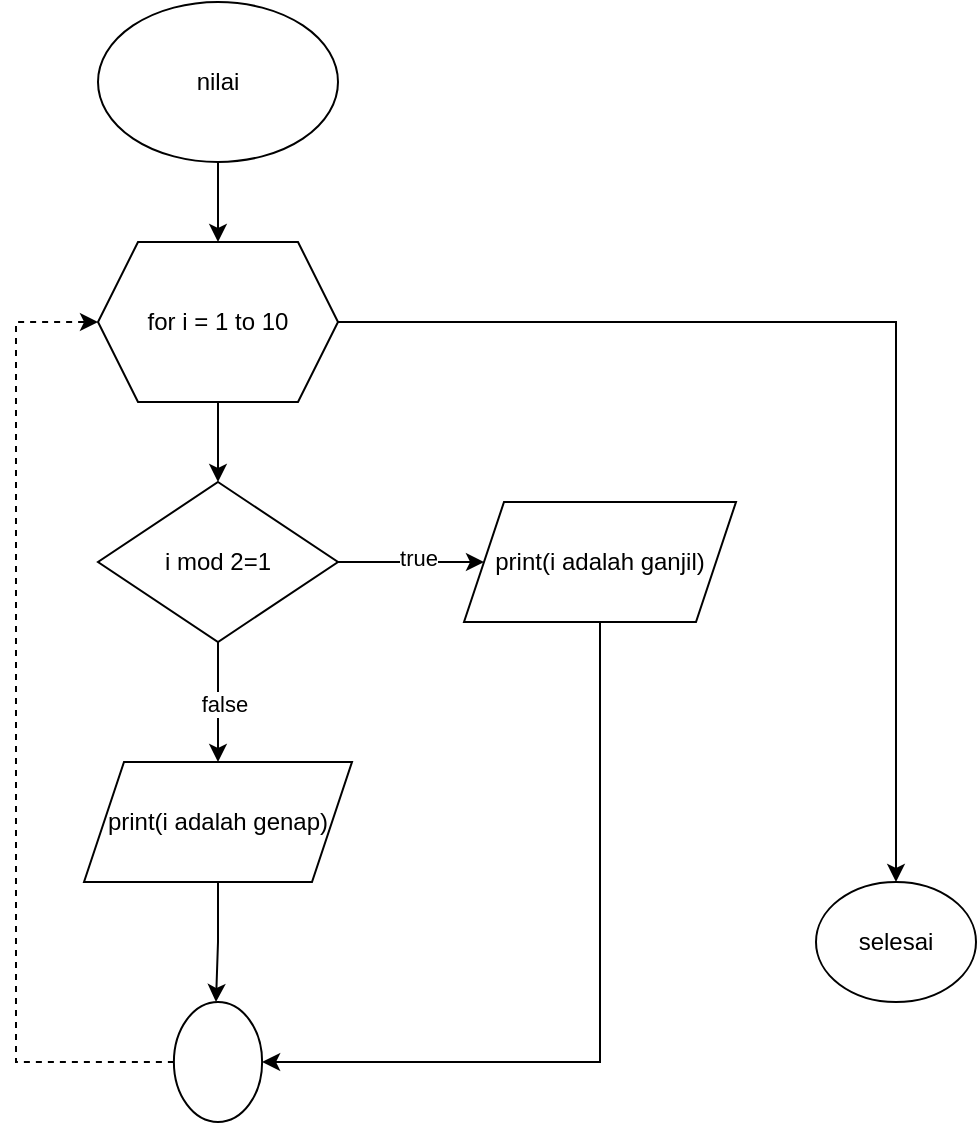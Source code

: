 <mxfile version="24.7.12">
  <diagram name="Halaman-1" id="9tauRS5QQ0D8s1qFXEEp">
    <mxGraphModel dx="880" dy="468" grid="1" gridSize="10" guides="1" tooltips="1" connect="1" arrows="1" fold="1" page="1" pageScale="1" pageWidth="827" pageHeight="1169" background="#ffffff" math="0" shadow="0">
      <root>
        <mxCell id="0" />
        <mxCell id="1" parent="0" />
        <mxCell id="og1pFE2qoroS0Fdg0t4Q-9" style="edgeStyle=orthogonalEdgeStyle;rounded=0;orthogonalLoop=1;jettySize=auto;html=1;exitX=0.5;exitY=1;exitDx=0;exitDy=0;entryX=0.5;entryY=0;entryDx=0;entryDy=0;" edge="1" parent="1" source="og1pFE2qoroS0Fdg0t4Q-2" target="og1pFE2qoroS0Fdg0t4Q-5">
          <mxGeometry relative="1" as="geometry" />
        </mxCell>
        <mxCell id="og1pFE2qoroS0Fdg0t4Q-20" style="edgeStyle=orthogonalEdgeStyle;rounded=0;orthogonalLoop=1;jettySize=auto;html=1;exitX=1;exitY=0.5;exitDx=0;exitDy=0;entryX=0.5;entryY=0;entryDx=0;entryDy=0;" edge="1" parent="1" source="og1pFE2qoroS0Fdg0t4Q-2" target="og1pFE2qoroS0Fdg0t4Q-19">
          <mxGeometry relative="1" as="geometry" />
        </mxCell>
        <mxCell id="og1pFE2qoroS0Fdg0t4Q-2" value="for i = 1 to 10" style="shape=hexagon;perimeter=hexagonPerimeter2;whiteSpace=wrap;html=1;fixedSize=1;" vertex="1" parent="1">
          <mxGeometry x="81" y="160" width="120" height="80" as="geometry" />
        </mxCell>
        <mxCell id="og1pFE2qoroS0Fdg0t4Q-7" style="edgeStyle=orthogonalEdgeStyle;rounded=0;orthogonalLoop=1;jettySize=auto;html=1;exitX=0.5;exitY=1;exitDx=0;exitDy=0;entryX=0.5;entryY=0;entryDx=0;entryDy=0;" edge="1" parent="1" source="og1pFE2qoroS0Fdg0t4Q-3" target="og1pFE2qoroS0Fdg0t4Q-2">
          <mxGeometry relative="1" as="geometry" />
        </mxCell>
        <mxCell id="og1pFE2qoroS0Fdg0t4Q-3" value="nilai" style="ellipse;whiteSpace=wrap;html=1;" vertex="1" parent="1">
          <mxGeometry x="81" y="40" width="120" height="80" as="geometry" />
        </mxCell>
        <mxCell id="og1pFE2qoroS0Fdg0t4Q-10" style="edgeStyle=orthogonalEdgeStyle;rounded=0;orthogonalLoop=1;jettySize=auto;html=1;exitX=1;exitY=0.5;exitDx=0;exitDy=0;" edge="1" parent="1" source="og1pFE2qoroS0Fdg0t4Q-5" target="og1pFE2qoroS0Fdg0t4Q-8">
          <mxGeometry relative="1" as="geometry" />
        </mxCell>
        <mxCell id="og1pFE2qoroS0Fdg0t4Q-11" value="true" style="edgeLabel;html=1;align=center;verticalAlign=middle;resizable=0;points=[];" vertex="1" connectable="0" parent="og1pFE2qoroS0Fdg0t4Q-10">
          <mxGeometry x="0.096" y="2" relative="1" as="geometry">
            <mxPoint as="offset" />
          </mxGeometry>
        </mxCell>
        <mxCell id="og1pFE2qoroS0Fdg0t4Q-13" style="edgeStyle=orthogonalEdgeStyle;rounded=0;orthogonalLoop=1;jettySize=auto;html=1;exitX=0.5;exitY=1;exitDx=0;exitDy=0;entryX=0.5;entryY=0;entryDx=0;entryDy=0;" edge="1" parent="1" source="og1pFE2qoroS0Fdg0t4Q-5" target="og1pFE2qoroS0Fdg0t4Q-12">
          <mxGeometry relative="1" as="geometry" />
        </mxCell>
        <mxCell id="og1pFE2qoroS0Fdg0t4Q-14" value="false" style="edgeLabel;html=1;align=center;verticalAlign=middle;resizable=0;points=[];" vertex="1" connectable="0" parent="og1pFE2qoroS0Fdg0t4Q-13">
          <mxGeometry x="0.029" y="3" relative="1" as="geometry">
            <mxPoint as="offset" />
          </mxGeometry>
        </mxCell>
        <mxCell id="og1pFE2qoroS0Fdg0t4Q-5" value="i mod 2=1" style="rhombus;whiteSpace=wrap;html=1;" vertex="1" parent="1">
          <mxGeometry x="81" y="280" width="120" height="80" as="geometry" />
        </mxCell>
        <mxCell id="og1pFE2qoroS0Fdg0t4Q-32" style="edgeStyle=orthogonalEdgeStyle;rounded=0;orthogonalLoop=1;jettySize=auto;html=1;exitX=0.5;exitY=1;exitDx=0;exitDy=0;entryX=1;entryY=0.5;entryDx=0;entryDy=0;" edge="1" parent="1" source="og1pFE2qoroS0Fdg0t4Q-8" target="og1pFE2qoroS0Fdg0t4Q-16">
          <mxGeometry relative="1" as="geometry" />
        </mxCell>
        <mxCell id="og1pFE2qoroS0Fdg0t4Q-8" value="print(i adalah ganjil)" style="shape=parallelogram;perimeter=parallelogramPerimeter;whiteSpace=wrap;html=1;fixedSize=1;" vertex="1" parent="1">
          <mxGeometry x="264" y="290" width="136" height="60" as="geometry" />
        </mxCell>
        <mxCell id="og1pFE2qoroS0Fdg0t4Q-21" style="edgeStyle=orthogonalEdgeStyle;rounded=0;orthogonalLoop=1;jettySize=auto;html=1;exitX=0.5;exitY=1;exitDx=0;exitDy=0;" edge="1" parent="1" source="og1pFE2qoroS0Fdg0t4Q-12">
          <mxGeometry relative="1" as="geometry">
            <mxPoint x="140" y="540" as="targetPoint" />
          </mxGeometry>
        </mxCell>
        <mxCell id="og1pFE2qoroS0Fdg0t4Q-12" value="print(i adalah genap)" style="shape=parallelogram;perimeter=parallelogramPerimeter;whiteSpace=wrap;html=1;fixedSize=1;" vertex="1" parent="1">
          <mxGeometry x="74" y="420" width="134" height="60" as="geometry" />
        </mxCell>
        <mxCell id="og1pFE2qoroS0Fdg0t4Q-16" value="" style="ellipse;whiteSpace=wrap;html=1;" vertex="1" parent="1">
          <mxGeometry x="118.94" y="540" width="44.12" height="60" as="geometry" />
        </mxCell>
        <mxCell id="og1pFE2qoroS0Fdg0t4Q-19" value="selesai" style="ellipse;whiteSpace=wrap;html=1;" vertex="1" parent="1">
          <mxGeometry x="440" y="480" width="80" height="60" as="geometry" />
        </mxCell>
        <mxCell id="og1pFE2qoroS0Fdg0t4Q-31" value="" style="endArrow=classic;dashed=1;html=1;rounded=0;exitX=0;exitY=0.5;exitDx=0;exitDy=0;startArrow=none;startFill=0;endFill=1;" edge="1" parent="1" source="og1pFE2qoroS0Fdg0t4Q-16">
          <mxGeometry width="50" height="50" relative="1" as="geometry">
            <mxPoint x="40" y="200" as="sourcePoint" />
            <mxPoint x="81" y="200" as="targetPoint" />
            <Array as="points">
              <mxPoint x="40" y="570" />
              <mxPoint x="40" y="390" />
              <mxPoint x="40" y="290" />
              <mxPoint x="40" y="200" />
            </Array>
          </mxGeometry>
        </mxCell>
      </root>
    </mxGraphModel>
  </diagram>
</mxfile>
